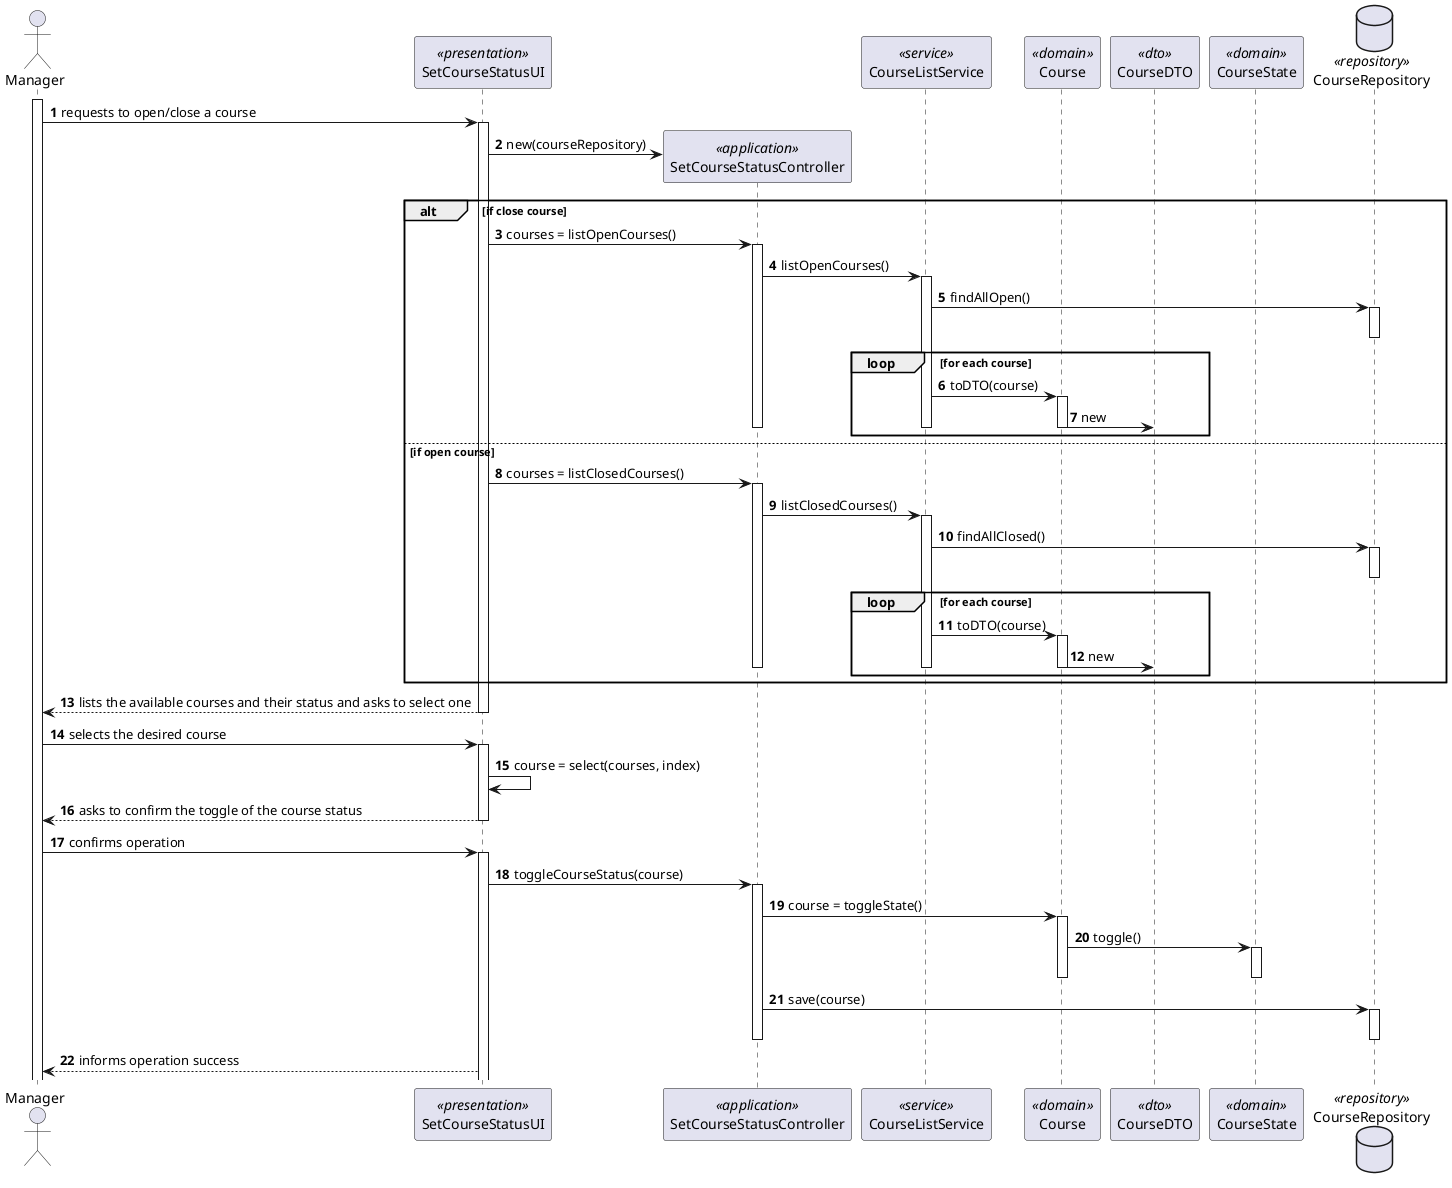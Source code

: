 @startuml US1004_SD
autonumber

actor "Manager" as M

participant "SetCourseStatusUI" as UI <<presentation>>
participant "SetCourseStatusController" as CTRL <<application>>
participant "CourseListService" as SRV <<service>>
participant "Course" as Course <<domain>>
participant "CourseDTO" as DTO <<dto>>
participant "CourseState" as CourseState <<domain>>


database CourseRepository as REPO <<repository>>

activate M

M -> UI: requests to open/close a course

activate UI

UI -> CTRL**: new(courseRepository)

alt if close course
  UI -> CTRL: courses = listOpenCourses()
  activate CTRL
  CTRL -> SRV: listOpenCourses()
  activate SRV
  SRV -> REPO: findAllOpen()
    activate REPO
    deactivate REPO
  loop for each course
    SRV -> Course : toDTO(course)
    activate Course
    Course -> DTO : new
    deactivate SRV
    deactivate Course
    deactivate CTRL
  end loop
else if open course
  UI -> CTRL: courses = listClosedCourses()
  activate CTRL
  CTRL -> SRV: listClosedCourses()
  activate SRV
  SRV -> REPO: findAllClosed()
  activate REPO
  deactivate REPO
  loop for each course
    SRV -> Course : toDTO(course)
    activate Course
    Course -> DTO : new
    deactivate SRV
    deactivate Course
    deactivate CTRL
  end loop
end

UI --> M: lists the available courses and their status and asks to select one

deactivate UI

M -> UI: selects the desired course

activate UI

UI -> UI: course = select(courses, index)
UI --> M: asks to confirm the toggle of the course status

deactivate UI

M -> UI: confirms operation

activate UI

UI -> CTRL: toggleCourseStatus(course)

activate CTRL

CTRL -> Course: course = toggleState()

activate Course

Course -> CourseState: toggle()

activate CourseState
deactivate CourseState
deactivate Course

CTRL -> REPO: save(course)

activate REPO
deactivate REPO
deactivate CTRL

UI --> M: informs operation success

@enduml

